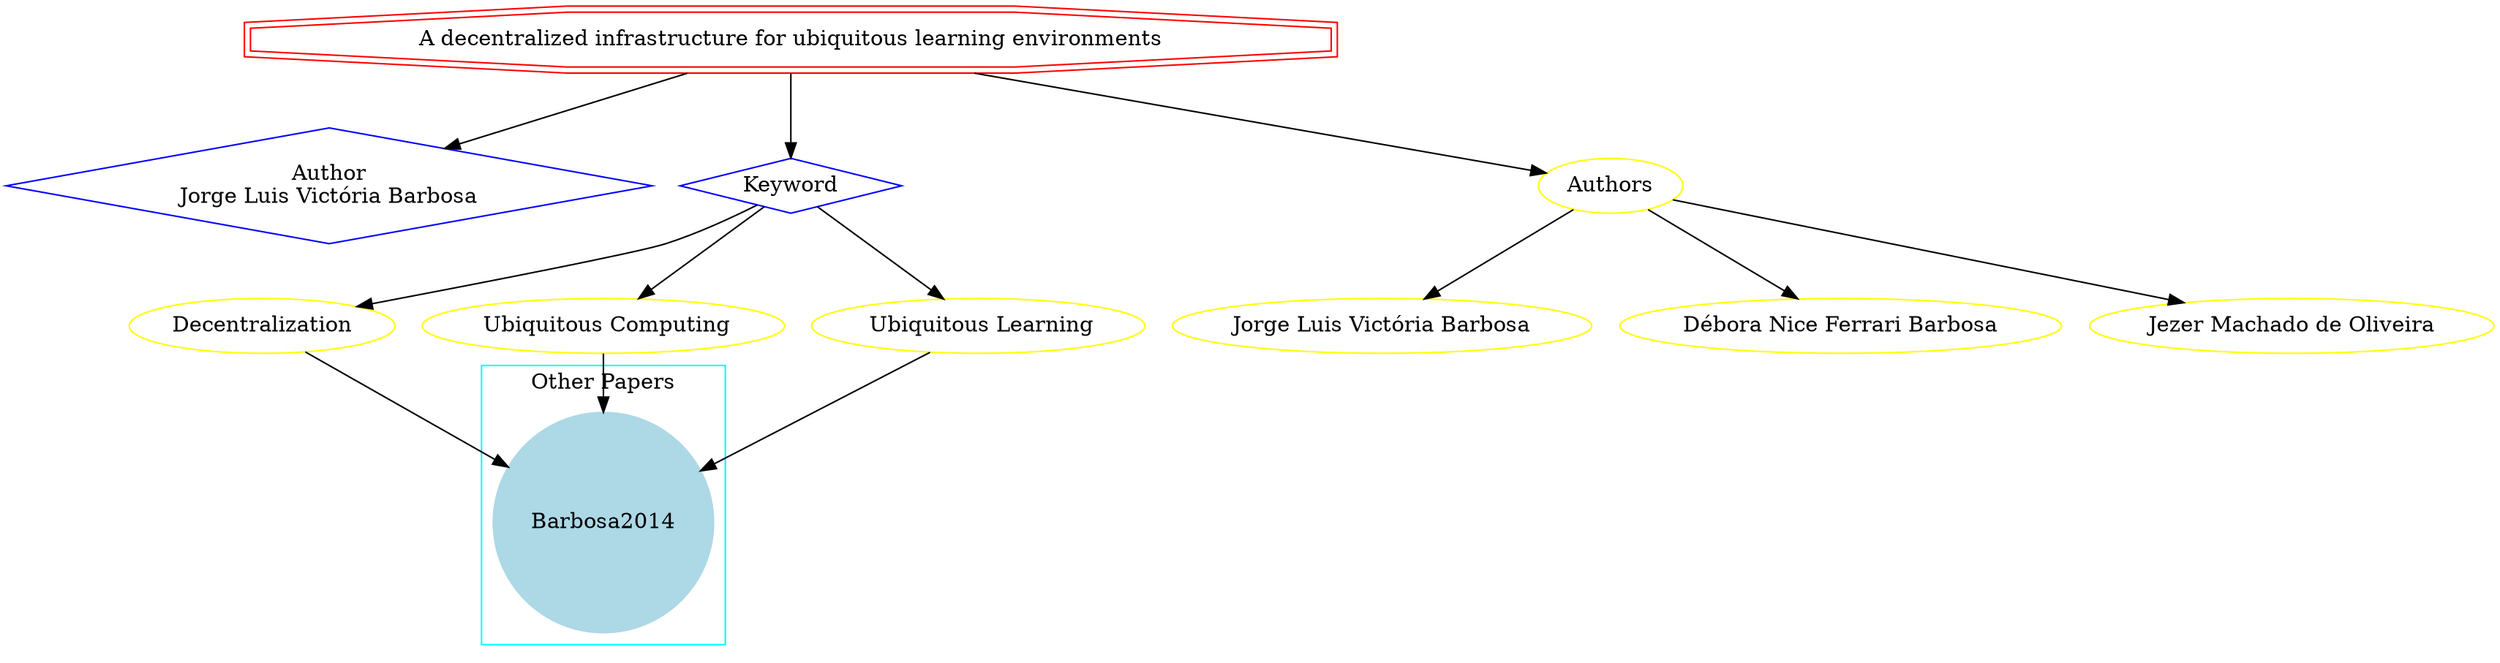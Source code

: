 strict digraph mind_map116 {
	node [color=red shape=doubleoctagon]
	"A decentralized infrastructure for ubiquitous learning environments"
	node [color=blue shape=diamond]
	"Author
Jorge Luis Victória Barbosa"
	Keyword
	"A decentralized infrastructure for ubiquitous learning environments" -> "Author
Jorge Luis Victória Barbosa"
	"A decentralized infrastructure for ubiquitous learning environments" -> Keyword
	node [color=yellow shape=ellipse]
	Decentralization
	Keyword -> Decentralization
	" Ubiquitous Computing"
	Keyword -> " Ubiquitous Computing"
	" Ubiquitous Learning"
	Keyword -> " Ubiquitous Learning"
	subgraph cluster_0 {
		node [style=filled]
		node [color=lightblue shape=circle]
		label="Other Papers"
		color=cyan
		Barbosa2014
	}
	Decentralization -> Barbosa2014
	" Ubiquitous Computing" -> Barbosa2014
	" Ubiquitous Learning" -> Barbosa2014
	"A decentralized infrastructure for ubiquitous learning environments" -> Authors
	Authors -> "Jorge Luis Victória Barbosa"
	Authors -> "Débora Nice Ferrari Barbosa"
	Authors -> "Jezer Machado de Oliveira"
}
